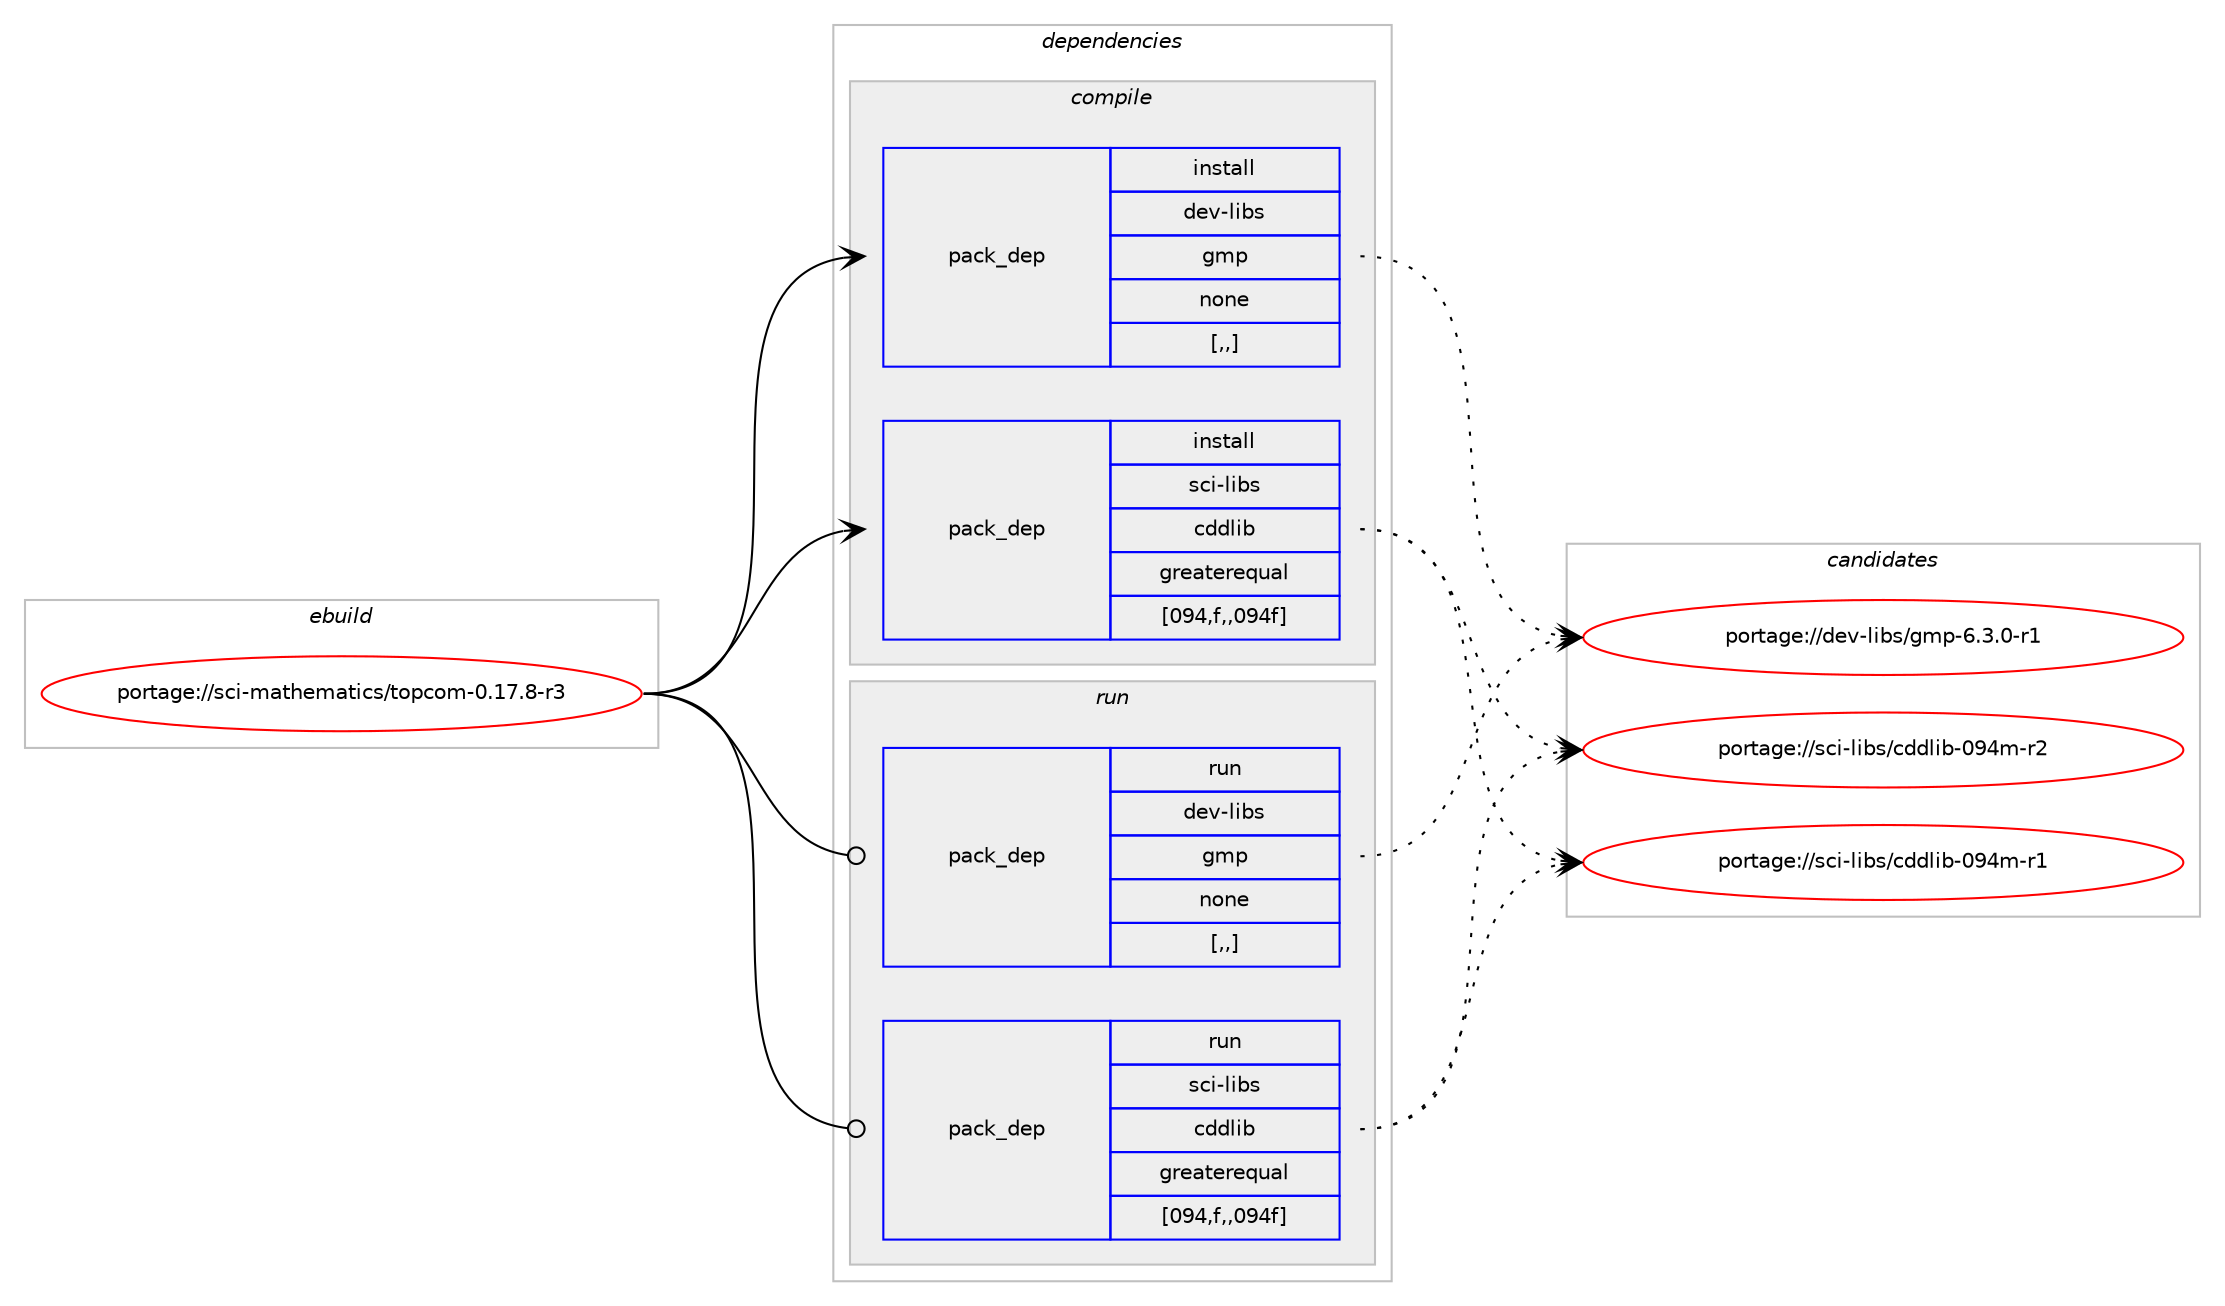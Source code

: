 digraph prolog {

# *************
# Graph options
# *************

newrank=true;
concentrate=true;
compound=true;
graph [rankdir=LR,fontname=Helvetica,fontsize=10,ranksep=1.5];#, ranksep=2.5, nodesep=0.2];
edge  [arrowhead=vee];
node  [fontname=Helvetica,fontsize=10];

# **********
# The ebuild
# **********

subgraph cluster_leftcol {
color=gray;
label=<<i>ebuild</i>>;
id [label="portage://sci-mathematics/topcom-0.17.8-r3", color=red, width=4, href="../sci-mathematics/topcom-0.17.8-r3.svg"];
}

# ****************
# The dependencies
# ****************

subgraph cluster_midcol {
color=gray;
label=<<i>dependencies</i>>;
subgraph cluster_compile {
fillcolor="#eeeeee";
style=filled;
label=<<i>compile</i>>;
subgraph pack298479 {
dependency410206 [label=<<TABLE BORDER="0" CELLBORDER="1" CELLSPACING="0" CELLPADDING="4" WIDTH="220"><TR><TD ROWSPAN="6" CELLPADDING="30">pack_dep</TD></TR><TR><TD WIDTH="110">install</TD></TR><TR><TD>dev-libs</TD></TR><TR><TD>gmp</TD></TR><TR><TD>none</TD></TR><TR><TD>[,,]</TD></TR></TABLE>>, shape=none, color=blue];
}
id:e -> dependency410206:w [weight=20,style="solid",arrowhead="vee"];
subgraph pack298480 {
dependency410207 [label=<<TABLE BORDER="0" CELLBORDER="1" CELLSPACING="0" CELLPADDING="4" WIDTH="220"><TR><TD ROWSPAN="6" CELLPADDING="30">pack_dep</TD></TR><TR><TD WIDTH="110">install</TD></TR><TR><TD>sci-libs</TD></TR><TR><TD>cddlib</TD></TR><TR><TD>greaterequal</TD></TR><TR><TD>[094,f,,094f]</TD></TR></TABLE>>, shape=none, color=blue];
}
id:e -> dependency410207:w [weight=20,style="solid",arrowhead="vee"];
}
subgraph cluster_compileandrun {
fillcolor="#eeeeee";
style=filled;
label=<<i>compile and run</i>>;
}
subgraph cluster_run {
fillcolor="#eeeeee";
style=filled;
label=<<i>run</i>>;
subgraph pack298481 {
dependency410208 [label=<<TABLE BORDER="0" CELLBORDER="1" CELLSPACING="0" CELLPADDING="4" WIDTH="220"><TR><TD ROWSPAN="6" CELLPADDING="30">pack_dep</TD></TR><TR><TD WIDTH="110">run</TD></TR><TR><TD>dev-libs</TD></TR><TR><TD>gmp</TD></TR><TR><TD>none</TD></TR><TR><TD>[,,]</TD></TR></TABLE>>, shape=none, color=blue];
}
id:e -> dependency410208:w [weight=20,style="solid",arrowhead="odot"];
subgraph pack298482 {
dependency410209 [label=<<TABLE BORDER="0" CELLBORDER="1" CELLSPACING="0" CELLPADDING="4" WIDTH="220"><TR><TD ROWSPAN="6" CELLPADDING="30">pack_dep</TD></TR><TR><TD WIDTH="110">run</TD></TR><TR><TD>sci-libs</TD></TR><TR><TD>cddlib</TD></TR><TR><TD>greaterequal</TD></TR><TR><TD>[094,f,,094f]</TD></TR></TABLE>>, shape=none, color=blue];
}
id:e -> dependency410209:w [weight=20,style="solid",arrowhead="odot"];
}
}

# **************
# The candidates
# **************

subgraph cluster_choices {
rank=same;
color=gray;
label=<<i>candidates</i>>;

subgraph choice298479 {
color=black;
nodesep=1;
choice1001011184510810598115471031091124554465146484511449 [label="portage://dev-libs/gmp-6.3.0-r1", color=red, width=4,href="../dev-libs/gmp-6.3.0-r1.svg"];
dependency410206:e -> choice1001011184510810598115471031091124554465146484511449:w [style=dotted,weight="100"];
}
subgraph choice298480 {
color=black;
nodesep=1;
choice115991054510810598115479910010010810598454857521094511450 [label="portage://sci-libs/cddlib-094m-r2", color=red, width=4,href="../sci-libs/cddlib-094m-r2.svg"];
choice115991054510810598115479910010010810598454857521094511449 [label="portage://sci-libs/cddlib-094m-r1", color=red, width=4,href="../sci-libs/cddlib-094m-r1.svg"];
dependency410207:e -> choice115991054510810598115479910010010810598454857521094511450:w [style=dotted,weight="100"];
dependency410207:e -> choice115991054510810598115479910010010810598454857521094511449:w [style=dotted,weight="100"];
}
subgraph choice298481 {
color=black;
nodesep=1;
choice1001011184510810598115471031091124554465146484511449 [label="portage://dev-libs/gmp-6.3.0-r1", color=red, width=4,href="../dev-libs/gmp-6.3.0-r1.svg"];
dependency410208:e -> choice1001011184510810598115471031091124554465146484511449:w [style=dotted,weight="100"];
}
subgraph choice298482 {
color=black;
nodesep=1;
choice115991054510810598115479910010010810598454857521094511450 [label="portage://sci-libs/cddlib-094m-r2", color=red, width=4,href="../sci-libs/cddlib-094m-r2.svg"];
choice115991054510810598115479910010010810598454857521094511449 [label="portage://sci-libs/cddlib-094m-r1", color=red, width=4,href="../sci-libs/cddlib-094m-r1.svg"];
dependency410209:e -> choice115991054510810598115479910010010810598454857521094511450:w [style=dotted,weight="100"];
dependency410209:e -> choice115991054510810598115479910010010810598454857521094511449:w [style=dotted,weight="100"];
}
}

}
